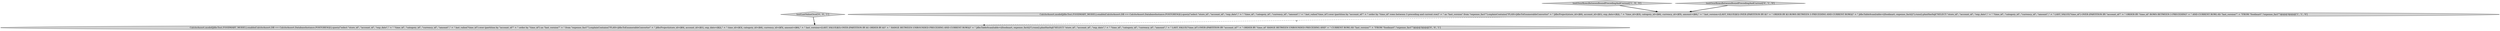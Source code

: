 digraph {
3 [style = filled, label = "CalciteAssert.model(JdbcTest.FOODMART_MODEL).enable(CalciteAssert.DB == CalciteAssert.DatabaseInstance.POSTGRESQL).query(\"select \"store_id\", \"account_id\", \"exp_date\",\" + \" \"time_id\", \"category_id\", \"currency_id\", \"amount\",\" + \" last_value(\"time_id\") over (partition by \"account_id\"\" + \" order by \"time_id\") as \"last_version\"\" + \" from \"expense_fact\"\").explainContains(\"PLAN=JdbcToEnumerableConverter\" + \" JdbcProject(store_id=($0(, account_id=($1(, exp_date=($2(,\" + \" time_id=($3(, category_id=($4(, currency_id=($5(, amount=($6(,\" + \" last_version=(LAST_VALUE($3) OVER (PARTITION BY $1 ORDER BY $3\" + \" RANGE BETWEEN UNBOUNDED PRECEDING AND CURRENT ROW)()\" + \" JdbcTableScan(table=((foodmart, expense_fact(()\").runs().planHasSql(\"SELECT \"store_id\", \"account_id\", \"exp_date\",\" + \" \"time_id\", \"category_id\", \"currency_id\", \"amount\",\" + \" LAST_VALUE(\"time_id\") OVER (PARTITION BY \"account_id\"\" + \" ORDER BY \"time_id\" RANGE BETWEEN UNBOUNDED PRECEDING AND\" + \" CURRENT ROW) AS \"last_version\"\" + \"FROM \"foodmart\".\"expense_fact\"\")@@@3@@@['0', '0', '1']", fillcolor = lightgray, shape = ellipse image = "AAA0AAABBB3BBB"];
0 [style = filled, label = "testOverRowsBetweenBoundPrecedingAndCurrent['1', '0', '0']", fillcolor = lightgray, shape = diamond image = "AAA0AAABBB1BBB"];
4 [style = filled, label = "testLastValueOver['0', '0', '1']", fillcolor = lightgray, shape = diamond image = "AAA0AAABBB3BBB"];
2 [style = filled, label = "testOverRowsBetweenBoundPrecedingAndCurrent['0', '1', '0']", fillcolor = lightgray, shape = diamond image = "AAA0AAABBB2BBB"];
1 [style = filled, label = "CalciteAssert.model(JdbcTest.FOODMART_MODEL).enable(CalciteAssert.DB == CalciteAssert.DatabaseInstance.POSTGRESQL).query(\"select \"store_id\", \"account_id\", \"exp_date\",\" + \" \"time_id\", \"category_id\", \"currency_id\", \"amount\",\" + \" last_value(\"time_id\") over (partition by \"account_id\"\" + \" order by \"time_id\" rows between 3 preceding and current row)\" + \" as \"last_version\" from \"expense_fact\"\").explainContains(\"PLAN=JdbcToEnumerableConverter\" + \" JdbcProject(store_id=($0(, account_id=($1(, exp_date=($2(, \" + \"time_id=($3(, category_id=($4(, currency_id=($5(, amount=($6(,\" + \" last_version=(LAST_VALUE($3) OVER (PARTITION BY $1\" + \" ORDER BY $3 ROWS BETWEEN 3 PRECEDING AND CURRENT ROW)()\" + \" JdbcTableScan(table=((foodmart, expense_fact(()\").runs().planHasSql(\"SELECT \"store_id\", \"account_id\", \"exp_date\",\" + \" \"time_id\", \"category_id\", \"currency_id\", \"amount\",\" + \" LAST_VALUE(\"time_id\") OVER (PARTITION BY \"account_id\"\" + \" ORDER BY \"time_id\" ROWS BETWEEN 3 PRECEDING\" + \" AND CURRENT ROW) AS \"last_version\"\" + \"FROM \"foodmart\".\"expense_fact\"\")@@@3@@@['1', '1', '0']", fillcolor = lightgray, shape = ellipse image = "AAA0AAABBB1BBB"];
1->3 [style = dashed, label="0"];
4->3 [style = bold, label=""];
0->1 [style = bold, label=""];
2->1 [style = bold, label=""];
}
